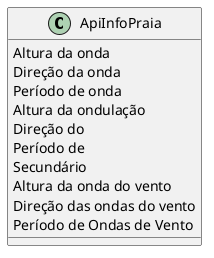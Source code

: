@startuml class
class ApiInfoPraia {
  Altura da onda
  Direção da onda
  Período de onda
  Altura da ondulação
  Direção do 
  Período de 
   Secundário
  Altura da onda do vento
  Direção das ondas do vento
  Período de Ondas de Vento
}
@enduml